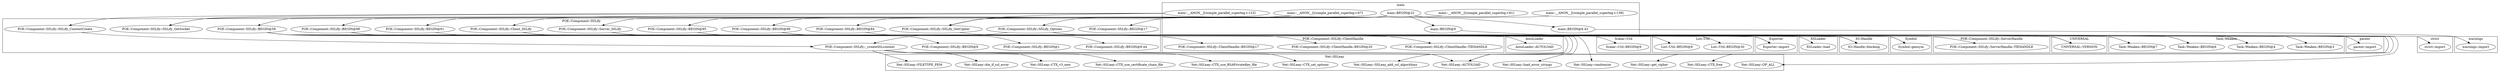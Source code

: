 digraph {
graph [overlap=false]
subgraph cluster_Task_Weaken {
	label="Task::Weaken";
	"Task::Weaken::BEGIN@3";
	"Task::Weaken::BEGIN@4";
	"Task::Weaken::BEGIN@6";
	"Task::Weaken::BEGIN@7";
}
subgraph cluster_main {
	label="main";
	"main::__ANON__[t/simple_parallel_superbig.t:67]";
	"main::__ANON__[t/simple_parallel_superbig.t:138]";
	"main::BEGIN@9";
	"main::__ANON__[t/simple_parallel_superbig.t:123]";
	"main::__ANON__[t/simple_parallel_superbig.t:81]";
	"main::BEGIN@9.43";
	"main::BEGIN@22";
}
subgraph cluster_POE_Component_SSLify_ClientHandle {
	label="POE::Component::SSLify::ClientHandle";
	"POE::Component::SSLify::ClientHandle::TIEHANDLE";
	"POE::Component::SSLify::ClientHandle::BEGIN@20";
	"POE::Component::SSLify::ClientHandle::BEGIN@17";
}
subgraph cluster_Scalar_Util {
	label="Scalar::Util";
	"Scalar::Util::BEGIN@9";
}
subgraph cluster_AutoLoader {
	label="AutoLoader";
	"AutoLoader::AUTOLOAD";
}
subgraph cluster_POE_Component_SSLify {
	label="POE::Component::SSLify";
	"POE::Component::SSLify::BEGIN@9";
	"POE::Component::SSLify::BEGIN@58";
	"POE::Component::SSLify::BEGIN@98";
	"POE::Component::SSLify::Client_SSLify";
	"POE::Component::SSLify::Server_SSLify";
	"POE::Component::SSLify::BEGIN@91";
	"POE::Component::SSLify::BEGIN@17";
	"POE::Component::SSLify::SSLify_ContextCreate";
	"POE::Component::SSLify::_createSSLcontext";
	"POE::Component::SSLify::BEGIN@95";
	"POE::Component::SSLify::BEGIN@99";
	"POE::Component::SSLify::BEGIN@1";
	"POE::Component::SSLify::SSLify_GetSocket";
	"POE::Component::SSLify::BEGIN@84";
	"POE::Component::SSLify::SSLify_GetCipher";
	"POE::Component::SSLify::BEGIN@9.44";
	"POE::Component::SSLify::SSLify_Options";
}
subgraph cluster_IO_Handle {
	label="IO::Handle";
	"IO::Handle::blocking";
}
subgraph cluster_List_Util {
	label="List::Util";
	"List::Util::BEGIN@30";
	"List::Util::BEGIN@9";
}
subgraph cluster_UNIVERSAL {
	label="UNIVERSAL";
	"UNIVERSAL::VERSION";
}
subgraph cluster_Exporter {
	label="Exporter";
	"Exporter::import";
}
subgraph cluster_POE_Component_SSLify_ServerHandle {
	label="POE::Component::SSLify::ServerHandle";
	"POE::Component::SSLify::ServerHandle::TIEHANDLE";
}
subgraph cluster_warnings {
	label="warnings";
	"warnings::import";
}
subgraph cluster_strict {
	label="strict";
	"strict::import";
}
subgraph cluster_parent {
	label="parent";
	"parent::import";
}
subgraph cluster_Symbol {
	label="Symbol";
	"Symbol::gensym";
}
subgraph cluster_XSLoader {
	label="XSLoader";
	"XSLoader::load";
}
subgraph cluster_Net_SSLeay {
	label="Net::SSLeay";
	"Net::SSLeay::SSLeay_add_ssl_algorithms";
	"Net::SSLeay::CTX_v3_new";
	"Net::SSLeay::AUTOLOAD";
	"Net::SSLeay::FILETYPE_PEM";
	"Net::SSLeay::CTX_set_options";
	"Net::SSLeay::CTX_use_RSAPrivateKey_file";
	"Net::SSLeay::CTX_use_certificate_chain_file";
	"Net::SSLeay::get_cipher";
	"Net::SSLeay::CTX_free";
	"Net::SSLeay::load_error_strings";
	"Net::SSLeay::OP_ALL";
	"Net::SSLeay::randomize";
	"Net::SSLeay::die_if_ssl_error";
}
"main::__ANON__[t/simple_parallel_superbig.t:67]" -> "POE::Component::SSLify::SSLify_Options";
"POE::Component::SSLify::Server_SSLify" -> "POE::Component::SSLify::ServerHandle::TIEHANDLE";
"main::BEGIN@22" -> "POE::Component::SSLify::BEGIN@95";
"POE::Component::SSLify::Client_SSLify" -> "Symbol::gensym";
"POE::Component::SSLify::Server_SSLify" -> "Symbol::gensym";
"POE::Component::SSLify::SSLify_Options" -> "Net::SSLeay::AUTOLOAD";
"POE::Component::SSLify::BEGIN@58" -> "Net::SSLeay::AUTOLOAD";
"POE::Component::SSLify::_createSSLcontext" -> "Net::SSLeay::AUTOLOAD";
"POE::Component::SSLify::_createSSLcontext" -> "Net::SSLeay::CTX_set_options";
"POE::Component::SSLify::BEGIN@99" -> "Task::Weaken::BEGIN@4";
"main::__ANON__[t/simple_parallel_superbig.t:67]" -> "POE::Component::SSLify::Server_SSLify";
"main::BEGIN@22" -> "POE::Component::SSLify::BEGIN@17";
"POE::Component::SSLify::SSLify_Options" -> "Net::SSLeay::OP_ALL";
"POE::Component::SSLify::BEGIN@58" -> "Net::SSLeay::randomize";
"main::BEGIN@22" -> "main::BEGIN@9";
"main::BEGIN@9.43" -> "warnings::import";
"POE::Component::SSLify::_createSSLcontext" -> "Net::SSLeay::CTX_use_certificate_chain_file";
"main::BEGIN@9" -> "strict::import";
"POE::Component::SSLify::_createSSLcontext" -> "Net::SSLeay::CTX_use_RSAPrivateKey_file";
"POE::Component::SSLify::_createSSLcontext" -> "Net::SSLeay::FILETYPE_PEM";
"POE::Component::SSLify::BEGIN@58" -> "AutoLoader::AUTOLOAD";
"POE::Component::SSLify::BEGIN@84" -> "parent::import";
"POE::Component::SSLify::BEGIN@58" -> "Net::SSLeay::load_error_strings";
"POE::Component::SSLify::SSLify_Options" -> "Net::SSLeay::CTX_free";
"main::__ANON__[t/simple_parallel_superbig.t:123]" -> "POE::Component::SSLify::SSLify_ContextCreate";
"POE::Component::SSLify::BEGIN@99" -> "Task::Weaken::BEGIN@3";
"POE::Component::SSLify::BEGIN@58" -> "POE::Component::SSLify::ClientHandle::BEGIN@20";
"POE::Component::SSLify::BEGIN@58" -> "POE::Component::SSLify::BEGIN@1";
"POE::Component::SSLify::Client_SSLify" -> "POE::Component::SSLify::ClientHandle::TIEHANDLE";
"POE::Component::SSLify::BEGIN@99" -> "Task::Weaken::BEGIN@7";
"POE::Component::SSLify::BEGIN@98" -> "List::Util::BEGIN@9";
"POE::Component::SSLify::BEGIN@98" -> "List::Util::BEGIN@30";
"POE::Component::SSLify::BEGIN@99" -> "UNIVERSAL::VERSION";
"POE::Component::SSLify::BEGIN@95" -> "UNIVERSAL::VERSION";
"POE::Component::SSLify::BEGIN@98" -> "Scalar::Util::BEGIN@9";
"POE::Component::SSLify::SSLify_ContextCreate" -> "POE::Component::SSLify::_createSSLcontext";
"POE::Component::SSLify::SSLify_Options" -> "POE::Component::SSLify::_createSSLcontext";
"main::BEGIN@22" -> "POE::Component::SSLify::BEGIN@84";
"POE::Component::SSLify::BEGIN@99" -> "Task::Weaken::BEGIN@6";
"POE::Component::SSLify::BEGIN@95" -> "Exporter::import";
"POE::Component::SSLify::BEGIN@98" -> "Exporter::import";
"POE::Component::SSLify::BEGIN@91" -> "Exporter::import";
"main::__ANON__[t/simple_parallel_superbig.t:67]" -> "POE::Component::SSLify::SSLify_GetCipher";
"main::__ANON__[t/simple_parallel_superbig.t:138]" -> "POE::Component::SSLify::SSLify_GetCipher";
"main::__ANON__[t/simple_parallel_superbig.t:81]" -> "POE::Component::SSLify::SSLify_GetCipher";
"main::__ANON__[t/simple_parallel_superbig.t:123]" -> "POE::Component::SSLify::SSLify_GetCipher";
"main::BEGIN@22" -> "POE::Component::SSLify::BEGIN@99";
"POE::Component::SSLify::BEGIN@58" -> "POE::Component::SSLify::BEGIN@9";
"main::BEGIN@22" -> "POE::Component::SSLify::BEGIN@58";
"POE::Component::SSLify::_createSSLcontext" -> "Net::SSLeay::die_if_ssl_error";
"POE::Component::SSLify::BEGIN@98" -> "XSLoader::load";
"main::__ANON__[t/simple_parallel_superbig.t:123]" -> "POE::Component::SSLify::Client_SSLify";
"POE::Component::SSLify::SSLify_GetCipher" -> "Net::SSLeay::get_cipher";
"main::BEGIN@22" -> "POE::Component::SSLify::BEGIN@91";
"POE::Component::SSLify::BEGIN@58" -> "Net::SSLeay::SSLeay_add_ssl_algorithms";
"POE::Component::SSLify::BEGIN@58" -> "POE::Component::SSLify::ClientHandle::BEGIN@17";
"POE::Component::SSLify::BEGIN@58" -> "POE::Component::SSLify::BEGIN@9.44";
"main::BEGIN@22" -> "main::BEGIN@9.43";
"POE::Component::SSLify::_createSSLcontext" -> "Net::SSLeay::CTX_v3_new";
"main::__ANON__[t/simple_parallel_superbig.t:123]" -> "POE::Component::SSLify::SSLify_GetSocket";
"main::__ANON__[t/simple_parallel_superbig.t:67]" -> "POE::Component::SSLify::SSLify_GetSocket";
"main::BEGIN@22" -> "POE::Component::SSLify::BEGIN@98";
"POE::Component::SSLify::Server_SSLify" -> "IO::Handle::blocking";
"POE::Component::SSLify::Client_SSLify" -> "IO::Handle::blocking";
}

